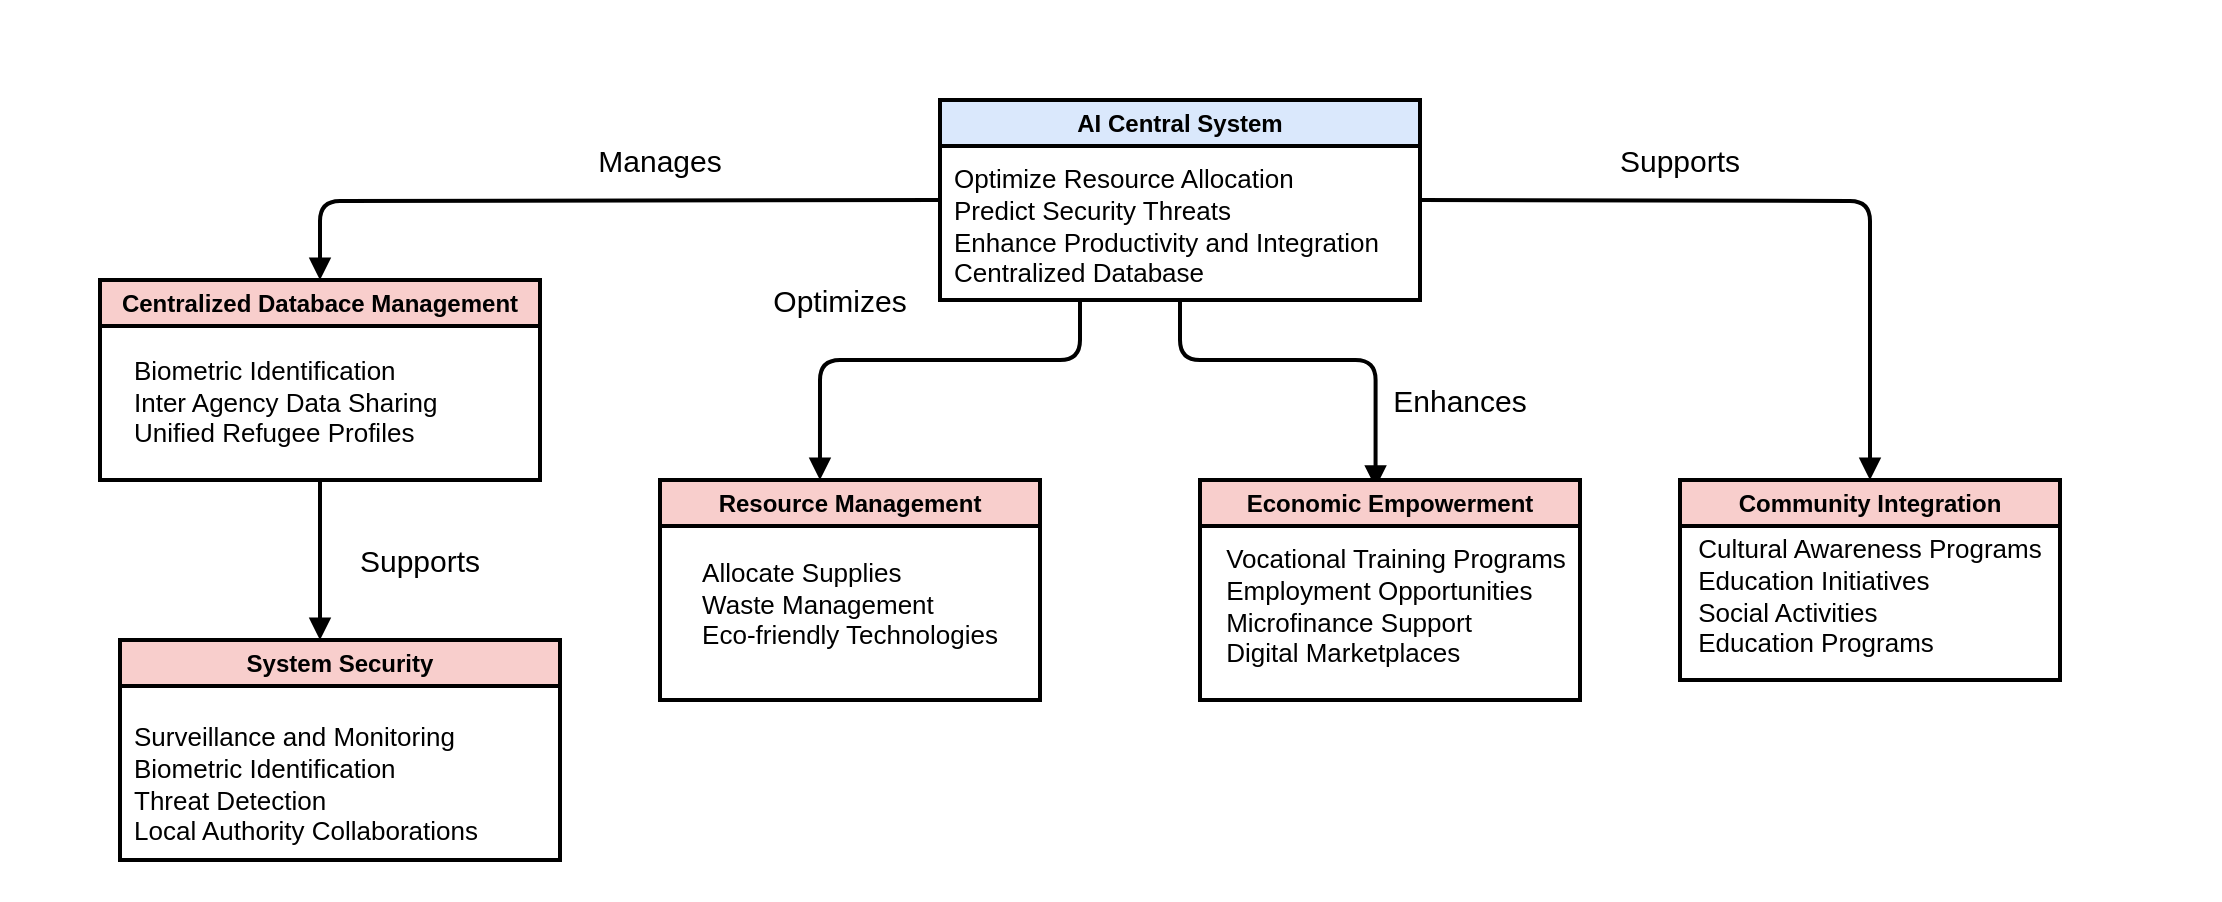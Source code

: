 <mxfile version="24.7.14">
  <diagram name="Page-1" id="8ZSGW-p31r35VRgH1QOm">
    <mxGraphModel dx="2117" dy="557" grid="1" gridSize="10" guides="1" tooltips="1" connect="1" arrows="1" fold="1" page="1" pageScale="1" pageWidth="827" pageHeight="1169" math="0" shadow="0">
      <root>
        <mxCell id="0" />
        <mxCell id="1" parent="0" />
        <mxCell id="uTO-hYd0or9rgPyPV0Z1-38" value="" style="rounded=0;whiteSpace=wrap;html=1;strokeColor=none;" parent="1" vertex="1">
          <mxGeometry x="-140" y="110" width="1110" height="450" as="geometry" />
        </mxCell>
        <mxCell id="uTO-hYd0or9rgPyPV0Z1-13" value="AI Central System" style="swimlane;whiteSpace=wrap;html=1;fillColor=#dae8fc;strokeColor=#000000;strokeWidth=2;" parent="1" vertex="1">
          <mxGeometry x="330" y="160" width="240" height="100" as="geometry">
            <mxRectangle x="270" y="280" width="140" height="30" as="alternateBounds" />
          </mxGeometry>
        </mxCell>
        <mxCell id="uTO-hYd0or9rgPyPV0Z1-19" value="&lt;font style=&quot;font-size: 13px;&quot;&gt;Optimize Resource Allocation&lt;br&gt;&lt;/font&gt;&lt;div style=&quot;font-size: 13px;&quot;&gt;&lt;span style=&quot;background-color: initial;&quot;&gt;&lt;font style=&quot;font-size: 13px;&quot;&gt;Predict Security Threats&lt;br&gt;Enhance Productivity and Integration&lt;br&gt;Centralized Database&lt;/font&gt;&lt;/span&gt;&lt;/div&gt;" style="text;html=1;align=left;verticalAlign=middle;whiteSpace=wrap;rounded=0;" parent="uTO-hYd0or9rgPyPV0Z1-13" vertex="1">
          <mxGeometry x="5" y="25" width="225" height="75" as="geometry" />
        </mxCell>
        <mxCell id="uTO-hYd0or9rgPyPV0Z1-30" value="" style="endArrow=block;html=1;rounded=1;entryX=0.421;entryY=0;entryDx=0;entryDy=0;entryPerimeter=0;edgeStyle=orthogonalEdgeStyle;strokeWidth=2;endFill=1;" parent="uTO-hYd0or9rgPyPV0Z1-13" target="uTO-hYd0or9rgPyPV0Z1-22" edge="1">
          <mxGeometry width="50" height="50" relative="1" as="geometry">
            <mxPoint x="70" y="100" as="sourcePoint" />
            <mxPoint x="120" y="50" as="targetPoint" />
            <Array as="points">
              <mxPoint x="70" y="130" />
              <mxPoint x="-60" y="130" />
            </Array>
          </mxGeometry>
        </mxCell>
        <mxCell id="uTO-hYd0or9rgPyPV0Z1-31" value="" style="endArrow=block;html=1;rounded=1;entryX=0.462;entryY=0.035;entryDx=0;entryDy=0;entryPerimeter=0;edgeStyle=orthogonalEdgeStyle;strokeWidth=2;endFill=1;" parent="uTO-hYd0or9rgPyPV0Z1-13" target="uTO-hYd0or9rgPyPV0Z1-24" edge="1">
          <mxGeometry width="50" height="50" relative="1" as="geometry">
            <mxPoint x="120" y="100" as="sourcePoint" />
            <mxPoint x="170" y="50" as="targetPoint" />
            <Array as="points">
              <mxPoint x="120" y="130" />
              <mxPoint x="218" y="130" />
            </Array>
          </mxGeometry>
        </mxCell>
        <mxCell id="NlYv4o44EWYGkBMWQj46-3" value="" style="endArrow=block;html=1;rounded=1;entryX=0.5;entryY=0;entryDx=0;entryDy=0;edgeStyle=orthogonalEdgeStyle;strokeWidth=2;endFill=1;" edge="1" parent="uTO-hYd0or9rgPyPV0Z1-13" target="NlYv4o44EWYGkBMWQj46-1">
          <mxGeometry width="50" height="50" relative="1" as="geometry">
            <mxPoint y="50" as="sourcePoint" />
            <mxPoint x="50" as="targetPoint" />
          </mxGeometry>
        </mxCell>
        <mxCell id="uTO-hYd0or9rgPyPV0Z1-20" value="System Security" style="swimlane;whiteSpace=wrap;html=1;strokeWidth=2;fillColor=#f8cecc;strokeColor=#000000;" parent="1" vertex="1">
          <mxGeometry x="-80" y="430" width="220" height="110" as="geometry">
            <mxRectangle x="270" y="280" width="140" height="30" as="alternateBounds" />
          </mxGeometry>
        </mxCell>
        <mxCell id="uTO-hYd0or9rgPyPV0Z1-21" value="&lt;div style=&quot;font-size: 13px;&quot;&gt;&lt;span style=&quot;background-color: initial;&quot;&gt;Surveillance and Monitoring&lt;br&gt;Biometric Identification&lt;br&gt;Threat Detection&lt;/span&gt;&lt;/div&gt;&lt;div style=&quot;font-size: 13px;&quot;&gt;Local Authority Collaborations&lt;span style=&quot;background-color: initial;&quot;&gt;&lt;br&gt;&lt;/span&gt;&lt;/div&gt;" style="text;html=1;align=left;verticalAlign=middle;whiteSpace=wrap;rounded=0;" parent="uTO-hYd0or9rgPyPV0Z1-20" vertex="1">
          <mxGeometry x="5" y="33" width="205" height="77" as="geometry" />
        </mxCell>
        <mxCell id="uTO-hYd0or9rgPyPV0Z1-22" value="Resource Management" style="swimlane;whiteSpace=wrap;html=1;strokeWidth=2;fillColor=#f8cecc;strokeColor=#000000;" parent="1" vertex="1">
          <mxGeometry x="190" y="350" width="190" height="110" as="geometry">
            <mxRectangle x="270" y="280" width="140" height="30" as="alternateBounds" />
          </mxGeometry>
        </mxCell>
        <mxCell id="uTO-hYd0or9rgPyPV0Z1-23" value="&lt;div style=&quot;text-align: left; font-size: 13px;&quot;&gt;Allocate Supplies&amp;nbsp;&lt;br&gt;Waste Management&lt;/div&gt;&lt;div style=&quot;text-align: left; font-size: 13px;&quot;&gt;Eco-friendly Technologies&lt;/div&gt;" style="text;html=1;align=center;verticalAlign=middle;whiteSpace=wrap;rounded=0;" parent="uTO-hYd0or9rgPyPV0Z1-22" vertex="1">
          <mxGeometry x="20" y="25" width="150" height="74" as="geometry" />
        </mxCell>
        <mxCell id="uTO-hYd0or9rgPyPV0Z1-24" value="Economic Empowerment" style="swimlane;whiteSpace=wrap;html=1;strokeWidth=2;fillColor=#f8cecc;strokeColor=#000000;" parent="1" vertex="1">
          <mxGeometry x="460" y="350" width="190" height="110" as="geometry">
            <mxRectangle x="270" y="280" width="140" height="30" as="alternateBounds" />
          </mxGeometry>
        </mxCell>
        <mxCell id="uTO-hYd0or9rgPyPV0Z1-25" value="&lt;div style=&quot;text-align: left; font-size: 13px;&quot;&gt;Vocational Training Programs&lt;br&gt;Employment Opportunities&lt;br&gt;Microfinance Support&lt;/div&gt;&lt;div style=&quot;text-align: left; font-size: 13px;&quot;&gt;Digital Marketplaces&lt;br&gt;&lt;/div&gt;" style="text;html=1;align=center;verticalAlign=middle;whiteSpace=wrap;rounded=0;" parent="uTO-hYd0or9rgPyPV0Z1-24" vertex="1">
          <mxGeometry x="8" y="25" width="180" height="75" as="geometry" />
        </mxCell>
        <mxCell id="uTO-hYd0or9rgPyPV0Z1-26" value="Community Integration" style="swimlane;whiteSpace=wrap;html=1;strokeWidth=2;fillColor=#f8cecc;strokeColor=#000000;" parent="1" vertex="1">
          <mxGeometry x="700" y="350" width="190" height="100" as="geometry">
            <mxRectangle x="270" y="280" width="140" height="30" as="alternateBounds" />
          </mxGeometry>
        </mxCell>
        <mxCell id="uTO-hYd0or9rgPyPV0Z1-27" value="&lt;div style=&quot;text-align: left; font-size: 13px;&quot;&gt;&lt;font style=&quot;font-size: 13px;&quot;&gt;Cultural Awareness Programs&lt;/font&gt;&lt;/div&gt;&lt;div style=&quot;text-align: left; font-size: 13px;&quot;&gt;&lt;font style=&quot;font-size: 13px;&quot;&gt;Education Initiatives&lt;br&gt;Social Activities&lt;/font&gt;&lt;span style=&quot;background-color: initial;&quot;&gt;&amp;nbsp;&lt;br&gt;Education Programs&lt;/span&gt;&lt;/div&gt;" style="text;html=1;align=center;verticalAlign=middle;whiteSpace=wrap;rounded=0;" parent="uTO-hYd0or9rgPyPV0Z1-26" vertex="1">
          <mxGeometry x="5" y="25" width="180" height="65" as="geometry" />
        </mxCell>
        <mxCell id="uTO-hYd0or9rgPyPV0Z1-33" value="" style="endArrow=block;html=1;rounded=1;entryX=0.5;entryY=0;entryDx=0;entryDy=0;edgeStyle=orthogonalEdgeStyle;curved=0;strokeWidth=2;endFill=1;" parent="1" target="uTO-hYd0or9rgPyPV0Z1-26" edge="1">
          <mxGeometry width="50" height="50" relative="1" as="geometry">
            <mxPoint x="570" y="210" as="sourcePoint" />
            <mxPoint x="590" y="160" as="targetPoint" />
          </mxGeometry>
        </mxCell>
        <mxCell id="uTO-hYd0or9rgPyPV0Z1-34" value="&lt;span style=&quot;font-size: 15px;&quot;&gt;Manages&lt;/span&gt;" style="text;html=1;align=center;verticalAlign=middle;whiteSpace=wrap;rounded=0;" parent="1" vertex="1">
          <mxGeometry x="150" y="170" width="80" height="40" as="geometry" />
        </mxCell>
        <mxCell id="uTO-hYd0or9rgPyPV0Z1-35" value="&lt;font style=&quot;font-size: 15px;&quot;&gt;Optimizes&lt;/font&gt;" style="text;html=1;align=center;verticalAlign=middle;whiteSpace=wrap;rounded=0;" parent="1" vertex="1">
          <mxGeometry x="240" y="240" width="80" height="40" as="geometry" />
        </mxCell>
        <mxCell id="uTO-hYd0or9rgPyPV0Z1-36" value="&lt;font style=&quot;font-size: 15px;&quot;&gt;Enhances&lt;/font&gt;" style="text;html=1;align=center;verticalAlign=middle;whiteSpace=wrap;rounded=0;" parent="1" vertex="1">
          <mxGeometry x="550" y="290" width="80" height="40" as="geometry" />
        </mxCell>
        <mxCell id="uTO-hYd0or9rgPyPV0Z1-37" value="&lt;font style=&quot;font-size: 15px;&quot;&gt;Supports&lt;/font&gt;" style="text;html=1;align=center;verticalAlign=middle;whiteSpace=wrap;rounded=0;" parent="1" vertex="1">
          <mxGeometry x="660" y="170" width="80" height="40" as="geometry" />
        </mxCell>
        <mxCell id="NlYv4o44EWYGkBMWQj46-1" value="Centralized Databace Management" style="swimlane;whiteSpace=wrap;html=1;strokeWidth=2;fillColor=#f8cecc;strokeColor=#000000;" vertex="1" parent="1">
          <mxGeometry x="-90" y="250" width="220" height="100" as="geometry">
            <mxRectangle x="270" y="280" width="140" height="30" as="alternateBounds" />
          </mxGeometry>
        </mxCell>
        <mxCell id="NlYv4o44EWYGkBMWQj46-2" value="&lt;div style=&quot;font-size: 13px;&quot;&gt;&lt;span style=&quot;background-color: initial;&quot;&gt;&lt;br&gt;Biometric Identification&lt;br&gt;Inter Agency Data Sharing&lt;/span&gt;&lt;/div&gt;&lt;div style=&quot;font-size: 13px;&quot;&gt;&lt;span style=&quot;background-color: initial;&quot;&gt;Unified Refugee Profiles&lt;/span&gt;&lt;/div&gt;" style="text;html=1;align=left;verticalAlign=middle;whiteSpace=wrap;rounded=0;" vertex="1" parent="NlYv4o44EWYGkBMWQj46-1">
          <mxGeometry x="15" y="33" width="155" height="40" as="geometry" />
        </mxCell>
        <mxCell id="NlYv4o44EWYGkBMWQj46-4" value="" style="endArrow=block;html=1;rounded=0;exitX=0.5;exitY=1;exitDx=0;exitDy=0;strokeWidth=2;endFill=1;" edge="1" parent="1" source="NlYv4o44EWYGkBMWQj46-1">
          <mxGeometry width="50" height="50" relative="1" as="geometry">
            <mxPoint x="10" y="360" as="sourcePoint" />
            <mxPoint x="20" y="430" as="targetPoint" />
          </mxGeometry>
        </mxCell>
        <mxCell id="NlYv4o44EWYGkBMWQj46-5" value="&lt;span style=&quot;font-size: 15px;&quot;&gt;Supports&lt;/span&gt;" style="text;html=1;align=center;verticalAlign=middle;whiteSpace=wrap;rounded=0;" vertex="1" parent="1">
          <mxGeometry x="30" y="370" width="80" height="40" as="geometry" />
        </mxCell>
      </root>
    </mxGraphModel>
  </diagram>
</mxfile>
